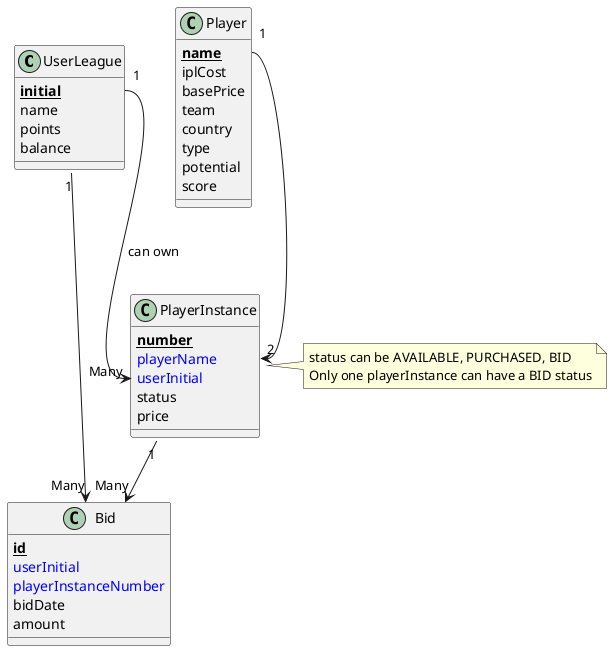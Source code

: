 @startuml
!define primary_key(x) <b><u>x</u></b>
!define foreign_key(x) <color:blue>x</color>
class UserLeague {
    primary_key(initial)
    name
    points
    balance
}
class Player {
    primary_key(name)
    iplCost
    basePrice
    team
    country
    type
    potential
    score
}

class PlayerInstance {
    primary_key(number)
    foreign_key(playerName)
    foreign_key(userInitial)
    status
    price
}
note right
    status can be AVAILABLE, PURCHASED, BID
    Only one playerInstance can have a BID status
end note

Player::name "1" --> "2" PlayerInstance::playerName
UserLeague::initial "1" --> "Many" PlayerInstance::userInitial : can own

class Bid {
    primary_key(id)
    foreign_key(userInitial)
    foreign_key(playerInstanceNumber)
    bidDate
    amount
}

UserLeague "1" --> "Many" Bid
PlayerInstance "1" --> "Many" Bid
@enduml